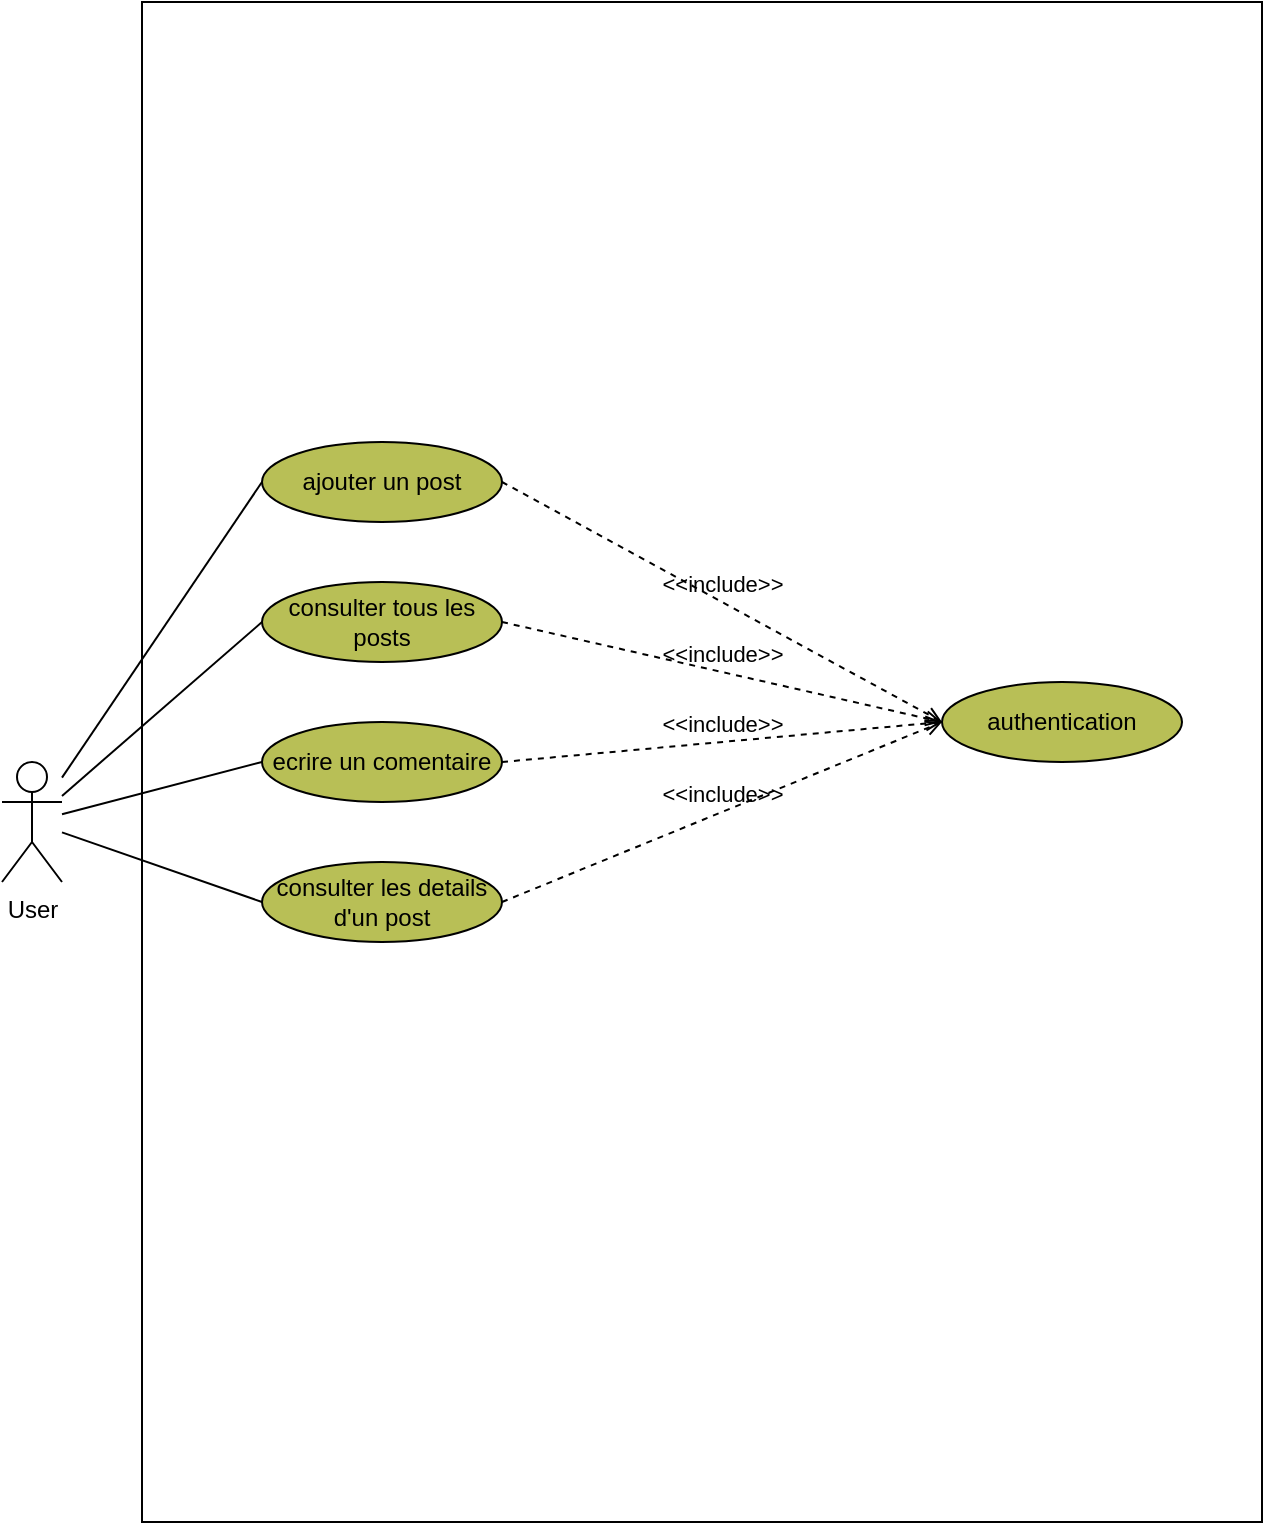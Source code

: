 <mxfile>
    <diagram id="MnI-rkVf0yQuhRX7Zh26" name="Page-1">
        <mxGraphModel dx="431" dy="375" grid="1" gridSize="10" guides="1" tooltips="1" connect="1" arrows="1" fold="1" page="1" pageScale="1" pageWidth="850" pageHeight="1100" math="0" shadow="0">
            <root>
                <mxCell id="0"/>
                <mxCell id="1" parent="0"/>
                <mxCell id="2" value="" style="rounded=0;whiteSpace=wrap;html=1;" vertex="1" parent="1">
                    <mxGeometry x="160" y="170" width="560" height="760" as="geometry"/>
                </mxCell>
                <mxCell id="14" style="edgeStyle=none;html=1;entryX=0;entryY=0.5;entryDx=0;entryDy=0;endArrow=none;endFill=0;" edge="1" parent="1" source="3" target="8">
                    <mxGeometry relative="1" as="geometry"/>
                </mxCell>
                <mxCell id="15" style="edgeStyle=none;html=1;entryX=0;entryY=0.5;entryDx=0;entryDy=0;endArrow=none;endFill=0;" edge="1" parent="1" source="3" target="12">
                    <mxGeometry relative="1" as="geometry"/>
                </mxCell>
                <mxCell id="16" style="edgeStyle=none;html=1;entryX=0;entryY=0.5;entryDx=0;entryDy=0;endArrow=none;endFill=0;" edge="1" parent="1" source="3" target="10">
                    <mxGeometry relative="1" as="geometry"/>
                </mxCell>
                <mxCell id="19" style="edgeStyle=none;html=1;entryX=0;entryY=0.5;entryDx=0;entryDy=0;endArrow=none;endFill=0;" edge="1" parent="1" source="3" target="9">
                    <mxGeometry relative="1" as="geometry"/>
                </mxCell>
                <mxCell id="3" value="User" style="shape=umlActor;verticalLabelPosition=bottom;verticalAlign=top;html=1;outlineConnect=0;" vertex="1" parent="1">
                    <mxGeometry x="90" y="550" width="30" height="60" as="geometry"/>
                </mxCell>
                <mxCell id="8" value="ajouter un post" style="ellipse;whiteSpace=wrap;html=1;strokeColor=#000000;fillColor=#B8BF56;" vertex="1" parent="1">
                    <mxGeometry x="220" y="390" width="120" height="40" as="geometry"/>
                </mxCell>
                <mxCell id="9" value="consulter tous les posts" style="ellipse;whiteSpace=wrap;html=1;strokeColor=#000000;fillColor=#B8BF56;" vertex="1" parent="1">
                    <mxGeometry x="220" y="460" width="120" height="40" as="geometry"/>
                </mxCell>
                <mxCell id="10" value="ecrire un comentaire" style="ellipse;whiteSpace=wrap;html=1;strokeColor=#000000;fillColor=#B8BF56;" vertex="1" parent="1">
                    <mxGeometry x="220" y="530" width="120" height="40" as="geometry"/>
                </mxCell>
                <mxCell id="12" value="consulter les details d&#39;un post" style="ellipse;whiteSpace=wrap;html=1;strokeColor=#000000;fillColor=#B8BF56;" vertex="1" parent="1">
                    <mxGeometry x="220" y="600" width="120" height="40" as="geometry"/>
                </mxCell>
                <mxCell id="20" value="authentication" style="ellipse;whiteSpace=wrap;html=1;strokeColor=#000000;fillColor=#B8BF56;" vertex="1" parent="1">
                    <mxGeometry x="560" y="510" width="120" height="40" as="geometry"/>
                </mxCell>
                <mxCell id="26" value="&amp;lt;&amp;lt;include&amp;gt;&amp;gt;" style="html=1;verticalAlign=bottom;labelBackgroundColor=none;endArrow=open;endFill=0;dashed=1;entryX=0;entryY=0.5;entryDx=0;entryDy=0;exitX=1;exitY=0.5;exitDx=0;exitDy=0;" edge="1" parent="1" source="8" target="20">
                    <mxGeometry width="160" relative="1" as="geometry">
                        <mxPoint x="250" y="500" as="sourcePoint"/>
                        <mxPoint x="410" y="500" as="targetPoint"/>
                    </mxGeometry>
                </mxCell>
                <mxCell id="27" value="&amp;lt;&amp;lt;include&amp;gt;&amp;gt;" style="html=1;verticalAlign=bottom;labelBackgroundColor=none;endArrow=open;endFill=0;dashed=1;entryX=0;entryY=0.5;entryDx=0;entryDy=0;exitX=1;exitY=0.5;exitDx=0;exitDy=0;" edge="1" parent="1" source="9" target="20">
                    <mxGeometry width="160" relative="1" as="geometry">
                        <mxPoint x="350" y="420" as="sourcePoint"/>
                        <mxPoint x="570" y="540" as="targetPoint"/>
                    </mxGeometry>
                </mxCell>
                <mxCell id="28" value="&amp;lt;&amp;lt;include&amp;gt;&amp;gt;" style="html=1;verticalAlign=bottom;labelBackgroundColor=none;endArrow=open;endFill=0;dashed=1;entryX=0;entryY=0.5;entryDx=0;entryDy=0;exitX=1;exitY=0.5;exitDx=0;exitDy=0;" edge="1" parent="1" source="10" target="20">
                    <mxGeometry width="160" relative="1" as="geometry">
                        <mxPoint x="350" y="490" as="sourcePoint"/>
                        <mxPoint x="570" y="540" as="targetPoint"/>
                    </mxGeometry>
                </mxCell>
                <mxCell id="29" value="&amp;lt;&amp;lt;include&amp;gt;&amp;gt;" style="html=1;verticalAlign=bottom;labelBackgroundColor=none;endArrow=open;endFill=0;dashed=1;entryX=0;entryY=0.5;entryDx=0;entryDy=0;exitX=1;exitY=0.5;exitDx=0;exitDy=0;" edge="1" parent="1" source="12" target="20">
                    <mxGeometry width="160" relative="1" as="geometry">
                        <mxPoint x="350" y="560" as="sourcePoint"/>
                        <mxPoint x="570" y="540" as="targetPoint"/>
                    </mxGeometry>
                </mxCell>
            </root>
        </mxGraphModel>
    </diagram>
</mxfile>